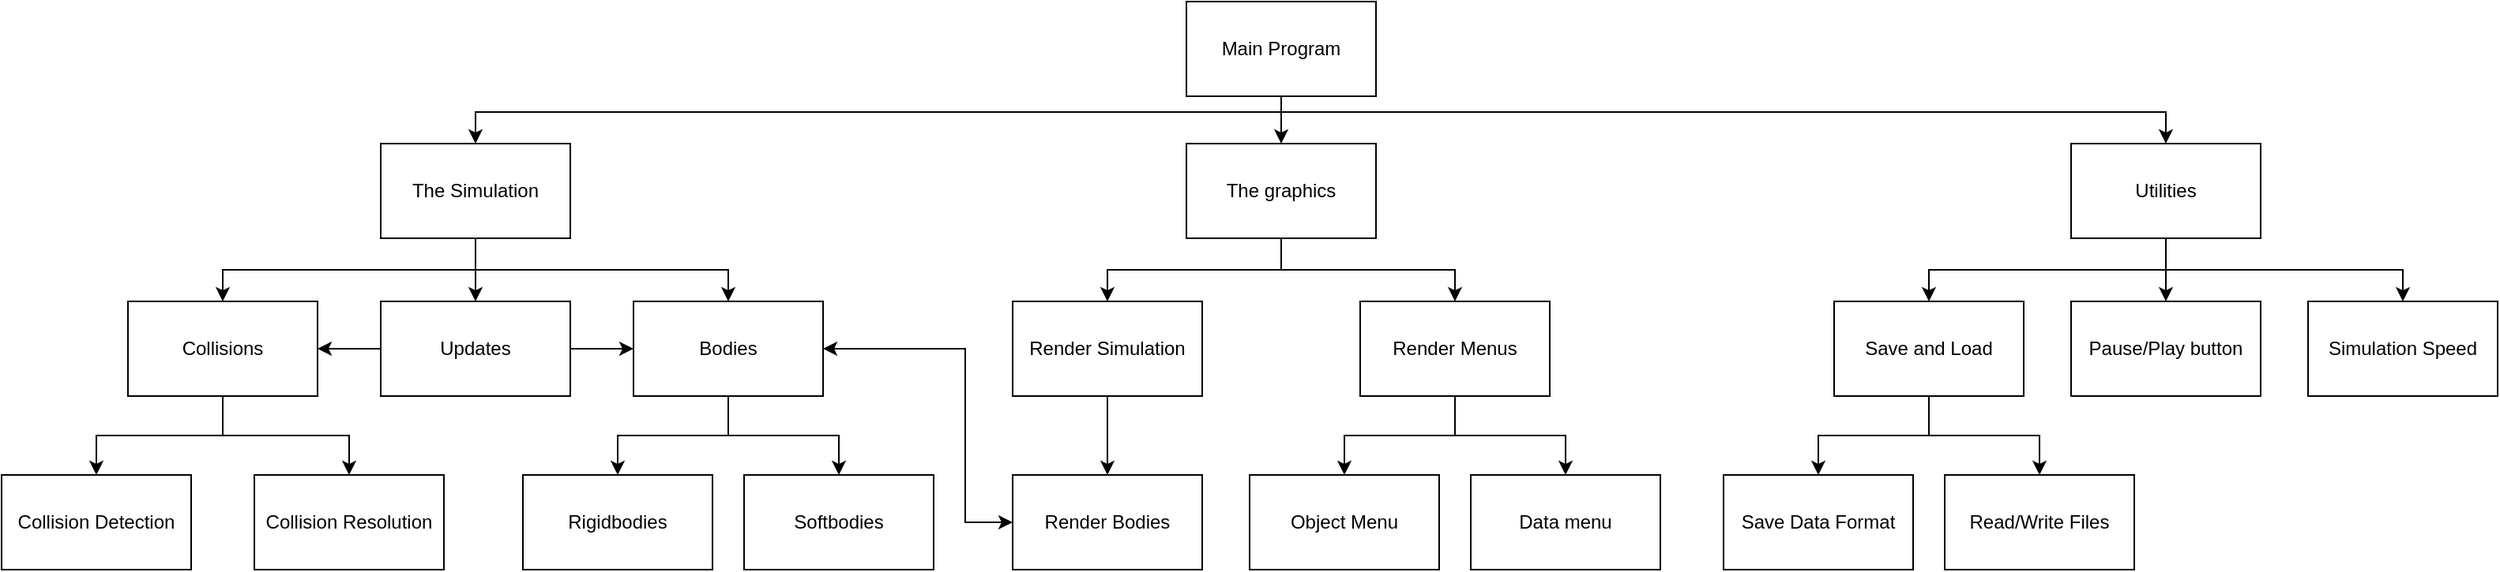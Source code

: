 <mxfile version="20.3.7" type="github"><diagram id="kvl6ptK0Zvn1Ys0aJUD5" name="Page-1"><mxGraphModel dx="1662" dy="900" grid="1" gridSize="10" guides="1" tooltips="1" connect="1" arrows="1" fold="1" page="1" pageScale="1" pageWidth="1654" pageHeight="2336" math="0" shadow="0"><root><mxCell id="0"/><mxCell id="1" parent="0"/><mxCell id="S_PZ8RDwIGz5A38eIdxN-59" style="edgeStyle=orthogonalEdgeStyle;rounded=0;orthogonalLoop=1;jettySize=auto;html=1;entryX=0.5;entryY=0;entryDx=0;entryDy=0;startArrow=none;startFill=0;" edge="1" parent="1" source="S_PZ8RDwIGz5A38eIdxN-1" target="S_PZ8RDwIGz5A38eIdxN-41"><mxGeometry relative="1" as="geometry"><Array as="points"><mxPoint x="830" y="90"/><mxPoint x="1390" y="90"/></Array></mxGeometry></mxCell><mxCell id="S_PZ8RDwIGz5A38eIdxN-60" style="edgeStyle=orthogonalEdgeStyle;rounded=0;orthogonalLoop=1;jettySize=auto;html=1;entryX=0.5;entryY=0;entryDx=0;entryDy=0;startArrow=none;startFill=0;" edge="1" parent="1" source="S_PZ8RDwIGz5A38eIdxN-1" target="S_PZ8RDwIGz5A38eIdxN-2"><mxGeometry relative="1" as="geometry"><Array as="points"><mxPoint x="830" y="90"/><mxPoint x="320" y="90"/></Array></mxGeometry></mxCell><mxCell id="S_PZ8RDwIGz5A38eIdxN-61" style="edgeStyle=orthogonalEdgeStyle;rounded=0;orthogonalLoop=1;jettySize=auto;html=1;entryX=0.5;entryY=0;entryDx=0;entryDy=0;startArrow=none;startFill=0;" edge="1" parent="1" source="S_PZ8RDwIGz5A38eIdxN-1" target="S_PZ8RDwIGz5A38eIdxN-3"><mxGeometry relative="1" as="geometry"/></mxCell><mxCell id="S_PZ8RDwIGz5A38eIdxN-1" value="Main Program" style="rounded=0;whiteSpace=wrap;html=1;" vertex="1" parent="1"><mxGeometry x="770" y="20" width="120" height="60" as="geometry"/></mxCell><mxCell id="S_PZ8RDwIGz5A38eIdxN-52" style="edgeStyle=orthogonalEdgeStyle;rounded=0;orthogonalLoop=1;jettySize=auto;html=1;startArrow=none;startFill=0;entryX=0.5;entryY=0;entryDx=0;entryDy=0;" edge="1" parent="1" source="S_PZ8RDwIGz5A38eIdxN-2" target="S_PZ8RDwIGz5A38eIdxN-4"><mxGeometry relative="1" as="geometry"><Array as="points"><mxPoint x="320" y="190"/><mxPoint x="160" y="190"/></Array></mxGeometry></mxCell><mxCell id="S_PZ8RDwIGz5A38eIdxN-53" style="edgeStyle=orthogonalEdgeStyle;rounded=0;orthogonalLoop=1;jettySize=auto;html=1;entryX=0.5;entryY=0;entryDx=0;entryDy=0;startArrow=none;startFill=0;" edge="1" parent="1" source="S_PZ8RDwIGz5A38eIdxN-2" target="S_PZ8RDwIGz5A38eIdxN-10"><mxGeometry relative="1" as="geometry"><Array as="points"><mxPoint x="320" y="190"/><mxPoint x="480" y="190"/></Array></mxGeometry></mxCell><mxCell id="S_PZ8RDwIGz5A38eIdxN-54" style="edgeStyle=orthogonalEdgeStyle;rounded=0;orthogonalLoop=1;jettySize=auto;html=1;entryX=0.5;entryY=0;entryDx=0;entryDy=0;startArrow=none;startFill=0;" edge="1" parent="1" source="S_PZ8RDwIGz5A38eIdxN-2" target="S_PZ8RDwIGz5A38eIdxN-16"><mxGeometry relative="1" as="geometry"/></mxCell><mxCell id="S_PZ8RDwIGz5A38eIdxN-2" value="The Simulation" style="rounded=0;whiteSpace=wrap;html=1;" vertex="1" parent="1"><mxGeometry x="260" y="110" width="120" height="60" as="geometry"/></mxCell><mxCell id="S_PZ8RDwIGz5A38eIdxN-25" style="edgeStyle=orthogonalEdgeStyle;rounded=0;orthogonalLoop=1;jettySize=auto;html=1;" edge="1" parent="1" source="S_PZ8RDwIGz5A38eIdxN-3" target="S_PZ8RDwIGz5A38eIdxN-23"><mxGeometry relative="1" as="geometry"/></mxCell><mxCell id="S_PZ8RDwIGz5A38eIdxN-57" style="edgeStyle=orthogonalEdgeStyle;rounded=0;orthogonalLoop=1;jettySize=auto;html=1;entryX=0.5;entryY=0;entryDx=0;entryDy=0;startArrow=none;startFill=0;" edge="1" parent="1" source="S_PZ8RDwIGz5A38eIdxN-3" target="S_PZ8RDwIGz5A38eIdxN-24"><mxGeometry relative="1" as="geometry"/></mxCell><mxCell id="S_PZ8RDwIGz5A38eIdxN-3" value="The graphics" style="rounded=0;whiteSpace=wrap;html=1;" vertex="1" parent="1"><mxGeometry x="770" y="110" width="120" height="60" as="geometry"/></mxCell><mxCell id="S_PZ8RDwIGz5A38eIdxN-7" style="edgeStyle=orthogonalEdgeStyle;rounded=0;orthogonalLoop=1;jettySize=auto;html=1;" edge="1" parent="1" source="S_PZ8RDwIGz5A38eIdxN-4" target="S_PZ8RDwIGz5A38eIdxN-5"><mxGeometry relative="1" as="geometry"/></mxCell><mxCell id="S_PZ8RDwIGz5A38eIdxN-8" style="edgeStyle=orthogonalEdgeStyle;rounded=0;orthogonalLoop=1;jettySize=auto;html=1;" edge="1" parent="1" source="S_PZ8RDwIGz5A38eIdxN-4" target="S_PZ8RDwIGz5A38eIdxN-6"><mxGeometry relative="1" as="geometry"/></mxCell><mxCell id="S_PZ8RDwIGz5A38eIdxN-4" value="Collisions" style="rounded=0;whiteSpace=wrap;html=1;" vertex="1" parent="1"><mxGeometry x="100" y="210" width="120" height="60" as="geometry"/></mxCell><mxCell id="S_PZ8RDwIGz5A38eIdxN-5" value="Collision Detection" style="rounded=0;whiteSpace=wrap;html=1;" vertex="1" parent="1"><mxGeometry x="20" y="320" width="120" height="60" as="geometry"/></mxCell><mxCell id="S_PZ8RDwIGz5A38eIdxN-6" value="Collision Resolution" style="rounded=0;whiteSpace=wrap;html=1;" vertex="1" parent="1"><mxGeometry x="180" y="320" width="120" height="60" as="geometry"/></mxCell><mxCell id="S_PZ8RDwIGz5A38eIdxN-13" style="edgeStyle=orthogonalEdgeStyle;rounded=0;orthogonalLoop=1;jettySize=auto;html=1;" edge="1" parent="1" source="S_PZ8RDwIGz5A38eIdxN-10" target="S_PZ8RDwIGz5A38eIdxN-12"><mxGeometry relative="1" as="geometry"/></mxCell><mxCell id="S_PZ8RDwIGz5A38eIdxN-14" style="edgeStyle=orthogonalEdgeStyle;rounded=0;orthogonalLoop=1;jettySize=auto;html=1;entryX=0.5;entryY=0;entryDx=0;entryDy=0;" edge="1" parent="1" source="S_PZ8RDwIGz5A38eIdxN-10" target="S_PZ8RDwIGz5A38eIdxN-11"><mxGeometry relative="1" as="geometry"><mxPoint x="560" y="320" as="targetPoint"/></mxGeometry></mxCell><mxCell id="S_PZ8RDwIGz5A38eIdxN-10" value="Bodies" style="rounded=0;whiteSpace=wrap;html=1;" vertex="1" parent="1"><mxGeometry x="420" y="210" width="120" height="60" as="geometry"/></mxCell><mxCell id="S_PZ8RDwIGz5A38eIdxN-11" value="Softbodies" style="rounded=0;whiteSpace=wrap;html=1;" vertex="1" parent="1"><mxGeometry x="490" y="320" width="120" height="60" as="geometry"/></mxCell><mxCell id="S_PZ8RDwIGz5A38eIdxN-12" value="Rigidbodies" style="rounded=0;whiteSpace=wrap;html=1;" vertex="1" parent="1"><mxGeometry x="350" y="320" width="120" height="60" as="geometry"/></mxCell><mxCell id="S_PZ8RDwIGz5A38eIdxN-20" value="" style="edgeStyle=orthogonalEdgeStyle;rounded=0;orthogonalLoop=1;jettySize=auto;html=1;" edge="1" parent="1" source="S_PZ8RDwIGz5A38eIdxN-16" target="S_PZ8RDwIGz5A38eIdxN-10"><mxGeometry relative="1" as="geometry"/></mxCell><mxCell id="S_PZ8RDwIGz5A38eIdxN-21" style="edgeStyle=orthogonalEdgeStyle;rounded=0;orthogonalLoop=1;jettySize=auto;html=1;entryX=1;entryY=0.5;entryDx=0;entryDy=0;" edge="1" parent="1" source="S_PZ8RDwIGz5A38eIdxN-16" target="S_PZ8RDwIGz5A38eIdxN-4"><mxGeometry relative="1" as="geometry"/></mxCell><mxCell id="S_PZ8RDwIGz5A38eIdxN-16" value="Updates" style="rounded=0;whiteSpace=wrap;html=1;" vertex="1" parent="1"><mxGeometry x="260" y="210" width="120" height="60" as="geometry"/></mxCell><mxCell id="S_PZ8RDwIGz5A38eIdxN-44" style="edgeStyle=orthogonalEdgeStyle;rounded=0;orthogonalLoop=1;jettySize=auto;html=1;startArrow=none;startFill=0;" edge="1" parent="1" source="S_PZ8RDwIGz5A38eIdxN-23" target="S_PZ8RDwIGz5A38eIdxN-43"><mxGeometry relative="1" as="geometry"/></mxCell><mxCell id="S_PZ8RDwIGz5A38eIdxN-23" value="Render Simulation" style="rounded=0;whiteSpace=wrap;html=1;" vertex="1" parent="1"><mxGeometry x="660" y="210" width="120" height="60" as="geometry"/></mxCell><mxCell id="S_PZ8RDwIGz5A38eIdxN-40" style="edgeStyle=orthogonalEdgeStyle;rounded=0;orthogonalLoop=1;jettySize=auto;html=1;" edge="1" parent="1" source="S_PZ8RDwIGz5A38eIdxN-24" target="S_PZ8RDwIGz5A38eIdxN-39"><mxGeometry relative="1" as="geometry"/></mxCell><mxCell id="S_PZ8RDwIGz5A38eIdxN-56" style="edgeStyle=orthogonalEdgeStyle;rounded=0;orthogonalLoop=1;jettySize=auto;html=1;startArrow=none;startFill=0;" edge="1" parent="1" source="S_PZ8RDwIGz5A38eIdxN-24" target="S_PZ8RDwIGz5A38eIdxN-46"><mxGeometry relative="1" as="geometry"/></mxCell><mxCell id="S_PZ8RDwIGz5A38eIdxN-24" value="Render Menus" style="rounded=0;whiteSpace=wrap;html=1;" vertex="1" parent="1"><mxGeometry x="880" y="210" width="120" height="60" as="geometry"/></mxCell><mxCell id="S_PZ8RDwIGz5A38eIdxN-29" value="" style="edgeStyle=orthogonalEdgeStyle;rounded=0;orthogonalLoop=1;jettySize=auto;html=1;" edge="1" parent="1" source="S_PZ8RDwIGz5A38eIdxN-27" target="S_PZ8RDwIGz5A38eIdxN-28"><mxGeometry relative="1" as="geometry"/></mxCell><mxCell id="S_PZ8RDwIGz5A38eIdxN-31" value="" style="edgeStyle=orthogonalEdgeStyle;rounded=0;orthogonalLoop=1;jettySize=auto;html=1;" edge="1" parent="1" source="S_PZ8RDwIGz5A38eIdxN-27" target="S_PZ8RDwIGz5A38eIdxN-30"><mxGeometry relative="1" as="geometry"/></mxCell><mxCell id="S_PZ8RDwIGz5A38eIdxN-27" value="Save and Load" style="rounded=0;whiteSpace=wrap;html=1;" vertex="1" parent="1"><mxGeometry x="1180" y="210" width="120" height="60" as="geometry"/></mxCell><mxCell id="S_PZ8RDwIGz5A38eIdxN-28" value="Save Data Format" style="whiteSpace=wrap;html=1;rounded=0;" vertex="1" parent="1"><mxGeometry x="1110" y="320" width="120" height="60" as="geometry"/></mxCell><mxCell id="S_PZ8RDwIGz5A38eIdxN-30" value="Read/Write Files" style="whiteSpace=wrap;html=1;rounded=0;" vertex="1" parent="1"><mxGeometry x="1250" y="320" width="120" height="60" as="geometry"/></mxCell><mxCell id="S_PZ8RDwIGz5A38eIdxN-39" value="Object Menu" style="rounded=0;whiteSpace=wrap;html=1;" vertex="1" parent="1"><mxGeometry x="810" y="320" width="120" height="60" as="geometry"/></mxCell><mxCell id="S_PZ8RDwIGz5A38eIdxN-62" style="edgeStyle=orthogonalEdgeStyle;rounded=0;orthogonalLoop=1;jettySize=auto;html=1;entryX=0.5;entryY=0;entryDx=0;entryDy=0;startArrow=none;startFill=0;" edge="1" parent="1" source="S_PZ8RDwIGz5A38eIdxN-41" target="S_PZ8RDwIGz5A38eIdxN-27"><mxGeometry relative="1" as="geometry"><Array as="points"><mxPoint x="1390" y="190"/><mxPoint x="1240" y="190"/></Array></mxGeometry></mxCell><mxCell id="S_PZ8RDwIGz5A38eIdxN-63" style="edgeStyle=orthogonalEdgeStyle;rounded=0;orthogonalLoop=1;jettySize=auto;html=1;entryX=0.5;entryY=0;entryDx=0;entryDy=0;startArrow=none;startFill=0;" edge="1" parent="1" source="S_PZ8RDwIGz5A38eIdxN-41" target="S_PZ8RDwIGz5A38eIdxN-50"><mxGeometry relative="1" as="geometry"><Array as="points"><mxPoint x="1390" y="190"/><mxPoint x="1540" y="190"/></Array></mxGeometry></mxCell><mxCell id="S_PZ8RDwIGz5A38eIdxN-64" style="edgeStyle=orthogonalEdgeStyle;rounded=0;orthogonalLoop=1;jettySize=auto;html=1;startArrow=none;startFill=0;" edge="1" parent="1" source="S_PZ8RDwIGz5A38eIdxN-41" target="S_PZ8RDwIGz5A38eIdxN-48"><mxGeometry relative="1" as="geometry"/></mxCell><mxCell id="S_PZ8RDwIGz5A38eIdxN-41" value="Utilities" style="rounded=0;whiteSpace=wrap;html=1;" vertex="1" parent="1"><mxGeometry x="1330" y="110" width="120" height="60" as="geometry"/></mxCell><mxCell id="S_PZ8RDwIGz5A38eIdxN-45" style="edgeStyle=orthogonalEdgeStyle;rounded=0;orthogonalLoop=1;jettySize=auto;html=1;entryX=1;entryY=0.5;entryDx=0;entryDy=0;startArrow=classic;startFill=1;exitX=0;exitY=0.5;exitDx=0;exitDy=0;" edge="1" parent="1" source="S_PZ8RDwIGz5A38eIdxN-43" target="S_PZ8RDwIGz5A38eIdxN-10"><mxGeometry relative="1" as="geometry"><Array as="points"><mxPoint x="630" y="350"/><mxPoint x="630" y="240"/></Array></mxGeometry></mxCell><mxCell id="S_PZ8RDwIGz5A38eIdxN-43" value="Render Bodies" style="rounded=0;whiteSpace=wrap;html=1;" vertex="1" parent="1"><mxGeometry x="660" y="320" width="120" height="60" as="geometry"/></mxCell><mxCell id="S_PZ8RDwIGz5A38eIdxN-46" value="Data menu" style="whiteSpace=wrap;html=1;rounded=0;" vertex="1" parent="1"><mxGeometry x="950" y="320" width="120" height="60" as="geometry"/></mxCell><mxCell id="S_PZ8RDwIGz5A38eIdxN-48" value="Pause/Play button" style="rounded=0;whiteSpace=wrap;html=1;" vertex="1" parent="1"><mxGeometry x="1330" y="210" width="120" height="60" as="geometry"/></mxCell><mxCell id="S_PZ8RDwIGz5A38eIdxN-50" value="Simulation Speed" style="rounded=0;whiteSpace=wrap;html=1;" vertex="1" parent="1"><mxGeometry x="1480" y="210" width="120" height="60" as="geometry"/></mxCell></root></mxGraphModel></diagram></mxfile>